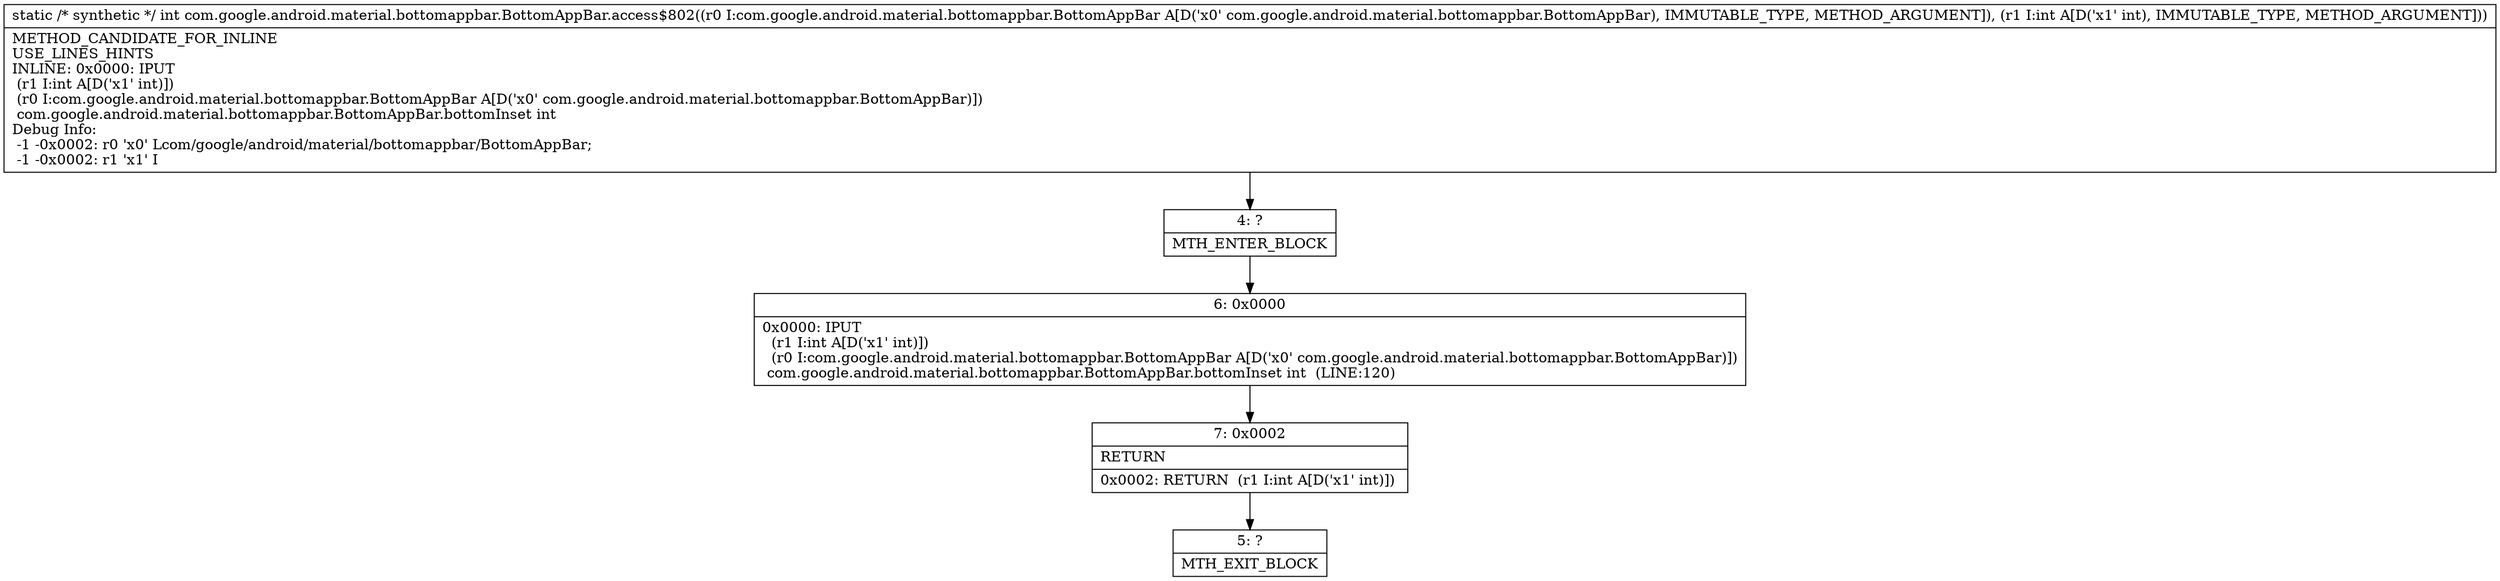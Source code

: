 digraph "CFG forcom.google.android.material.bottomappbar.BottomAppBar.access$802(Lcom\/google\/android\/material\/bottomappbar\/BottomAppBar;I)I" {
Node_4 [shape=record,label="{4\:\ ?|MTH_ENTER_BLOCK\l}"];
Node_6 [shape=record,label="{6\:\ 0x0000|0x0000: IPUT  \l  (r1 I:int A[D('x1' int)])\l  (r0 I:com.google.android.material.bottomappbar.BottomAppBar A[D('x0' com.google.android.material.bottomappbar.BottomAppBar)])\l com.google.android.material.bottomappbar.BottomAppBar.bottomInset int  (LINE:120)\l}"];
Node_7 [shape=record,label="{7\:\ 0x0002|RETURN\l|0x0002: RETURN  (r1 I:int A[D('x1' int)]) \l}"];
Node_5 [shape=record,label="{5\:\ ?|MTH_EXIT_BLOCK\l}"];
MethodNode[shape=record,label="{static \/* synthetic *\/ int com.google.android.material.bottomappbar.BottomAppBar.access$802((r0 I:com.google.android.material.bottomappbar.BottomAppBar A[D('x0' com.google.android.material.bottomappbar.BottomAppBar), IMMUTABLE_TYPE, METHOD_ARGUMENT]), (r1 I:int A[D('x1' int), IMMUTABLE_TYPE, METHOD_ARGUMENT]))  | METHOD_CANDIDATE_FOR_INLINE\lUSE_LINES_HINTS\lINLINE: 0x0000: IPUT  \l  (r1 I:int A[D('x1' int)])\l  (r0 I:com.google.android.material.bottomappbar.BottomAppBar A[D('x0' com.google.android.material.bottomappbar.BottomAppBar)])\l com.google.android.material.bottomappbar.BottomAppBar.bottomInset int\lDebug Info:\l  \-1 \-0x0002: r0 'x0' Lcom\/google\/android\/material\/bottomappbar\/BottomAppBar;\l  \-1 \-0x0002: r1 'x1' I\l}"];
MethodNode -> Node_4;Node_4 -> Node_6;
Node_6 -> Node_7;
Node_7 -> Node_5;
}

